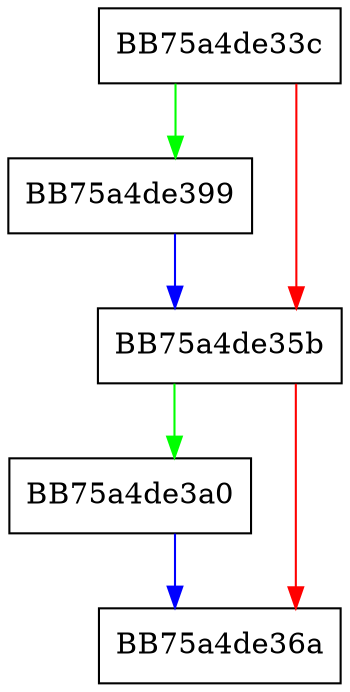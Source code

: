 digraph clear {
  node [shape="box"];
  graph [splines=ortho];
  BB75a4de33c -> BB75a4de399 [color="green"];
  BB75a4de33c -> BB75a4de35b [color="red"];
  BB75a4de35b -> BB75a4de3a0 [color="green"];
  BB75a4de35b -> BB75a4de36a [color="red"];
  BB75a4de399 -> BB75a4de35b [color="blue"];
  BB75a4de3a0 -> BB75a4de36a [color="blue"];
}